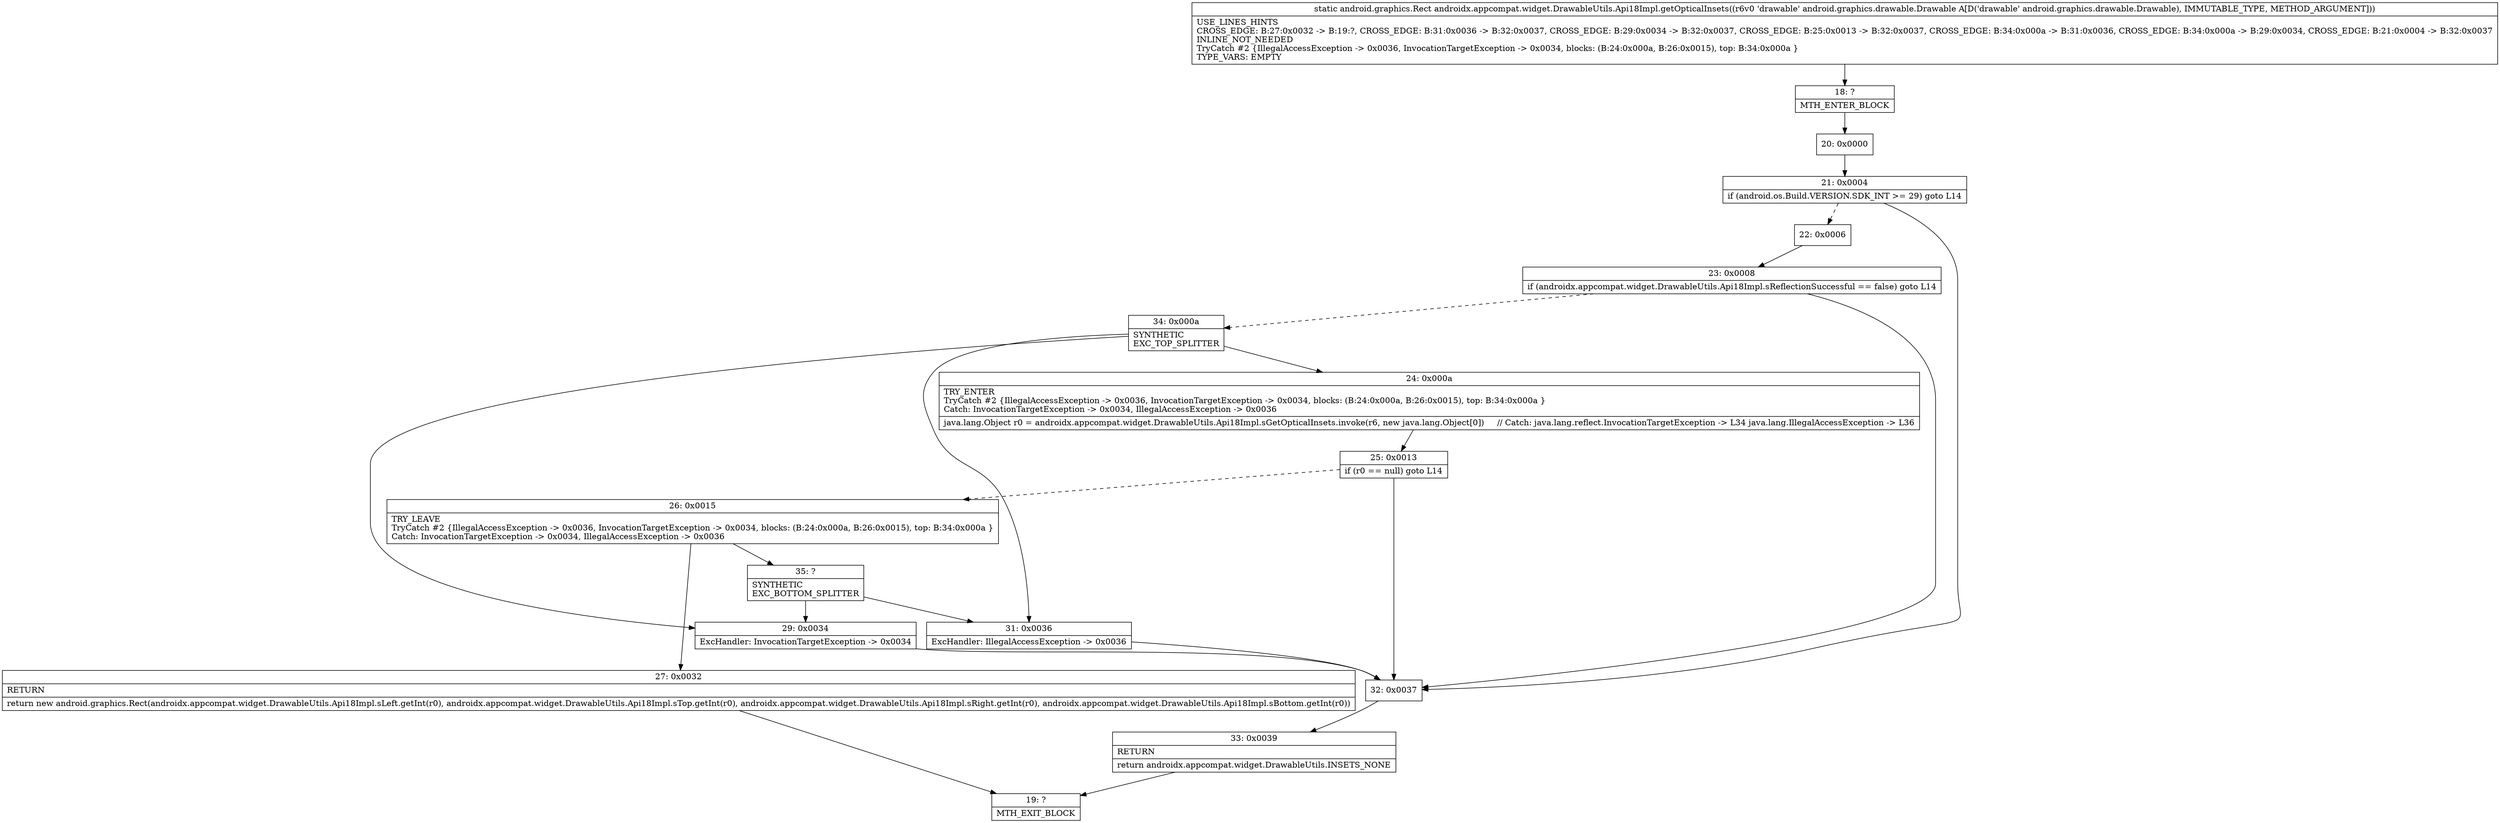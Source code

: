 digraph "CFG forandroidx.appcompat.widget.DrawableUtils.Api18Impl.getOpticalInsets(Landroid\/graphics\/drawable\/Drawable;)Landroid\/graphics\/Rect;" {
Node_18 [shape=record,label="{18\:\ ?|MTH_ENTER_BLOCK\l}"];
Node_20 [shape=record,label="{20\:\ 0x0000}"];
Node_21 [shape=record,label="{21\:\ 0x0004|if (android.os.Build.VERSION.SDK_INT \>= 29) goto L14\l}"];
Node_22 [shape=record,label="{22\:\ 0x0006}"];
Node_23 [shape=record,label="{23\:\ 0x0008|if (androidx.appcompat.widget.DrawableUtils.Api18Impl.sReflectionSuccessful == false) goto L14\l}"];
Node_34 [shape=record,label="{34\:\ 0x000a|SYNTHETIC\lEXC_TOP_SPLITTER\l}"];
Node_24 [shape=record,label="{24\:\ 0x000a|TRY_ENTER\lTryCatch #2 \{IllegalAccessException \-\> 0x0036, InvocationTargetException \-\> 0x0034, blocks: (B:24:0x000a, B:26:0x0015), top: B:34:0x000a \}\lCatch: InvocationTargetException \-\> 0x0034, IllegalAccessException \-\> 0x0036\l|java.lang.Object r0 = androidx.appcompat.widget.DrawableUtils.Api18Impl.sGetOpticalInsets.invoke(r6, new java.lang.Object[0])     \/\/ Catch: java.lang.reflect.InvocationTargetException \-\> L34 java.lang.IllegalAccessException \-\> L36\l}"];
Node_25 [shape=record,label="{25\:\ 0x0013|if (r0 == null) goto L14\l}"];
Node_26 [shape=record,label="{26\:\ 0x0015|TRY_LEAVE\lTryCatch #2 \{IllegalAccessException \-\> 0x0036, InvocationTargetException \-\> 0x0034, blocks: (B:24:0x000a, B:26:0x0015), top: B:34:0x000a \}\lCatch: InvocationTargetException \-\> 0x0034, IllegalAccessException \-\> 0x0036\l}"];
Node_27 [shape=record,label="{27\:\ 0x0032|RETURN\l|return new android.graphics.Rect(androidx.appcompat.widget.DrawableUtils.Api18Impl.sLeft.getInt(r0), androidx.appcompat.widget.DrawableUtils.Api18Impl.sTop.getInt(r0), androidx.appcompat.widget.DrawableUtils.Api18Impl.sRight.getInt(r0), androidx.appcompat.widget.DrawableUtils.Api18Impl.sBottom.getInt(r0))\l}"];
Node_19 [shape=record,label="{19\:\ ?|MTH_EXIT_BLOCK\l}"];
Node_35 [shape=record,label="{35\:\ ?|SYNTHETIC\lEXC_BOTTOM_SPLITTER\l}"];
Node_31 [shape=record,label="{31\:\ 0x0036|ExcHandler: IllegalAccessException \-\> 0x0036\l}"];
Node_29 [shape=record,label="{29\:\ 0x0034|ExcHandler: InvocationTargetException \-\> 0x0034\l}"];
Node_32 [shape=record,label="{32\:\ 0x0037}"];
Node_33 [shape=record,label="{33\:\ 0x0039|RETURN\l|return androidx.appcompat.widget.DrawableUtils.INSETS_NONE\l}"];
MethodNode[shape=record,label="{static android.graphics.Rect androidx.appcompat.widget.DrawableUtils.Api18Impl.getOpticalInsets((r6v0 'drawable' android.graphics.drawable.Drawable A[D('drawable' android.graphics.drawable.Drawable), IMMUTABLE_TYPE, METHOD_ARGUMENT]))  | USE_LINES_HINTS\lCROSS_EDGE: B:27:0x0032 \-\> B:19:?, CROSS_EDGE: B:31:0x0036 \-\> B:32:0x0037, CROSS_EDGE: B:29:0x0034 \-\> B:32:0x0037, CROSS_EDGE: B:25:0x0013 \-\> B:32:0x0037, CROSS_EDGE: B:34:0x000a \-\> B:31:0x0036, CROSS_EDGE: B:34:0x000a \-\> B:29:0x0034, CROSS_EDGE: B:21:0x0004 \-\> B:32:0x0037\lINLINE_NOT_NEEDED\lTryCatch #2 \{IllegalAccessException \-\> 0x0036, InvocationTargetException \-\> 0x0034, blocks: (B:24:0x000a, B:26:0x0015), top: B:34:0x000a \}\lTYPE_VARS: EMPTY\l}"];
MethodNode -> Node_18;Node_18 -> Node_20;
Node_20 -> Node_21;
Node_21 -> Node_22[style=dashed];
Node_21 -> Node_32;
Node_22 -> Node_23;
Node_23 -> Node_32;
Node_23 -> Node_34[style=dashed];
Node_34 -> Node_24;
Node_34 -> Node_31;
Node_34 -> Node_29;
Node_24 -> Node_25;
Node_25 -> Node_26[style=dashed];
Node_25 -> Node_32;
Node_26 -> Node_27;
Node_26 -> Node_35;
Node_27 -> Node_19;
Node_35 -> Node_31;
Node_35 -> Node_29;
Node_31 -> Node_32;
Node_29 -> Node_32;
Node_32 -> Node_33;
Node_33 -> Node_19;
}

